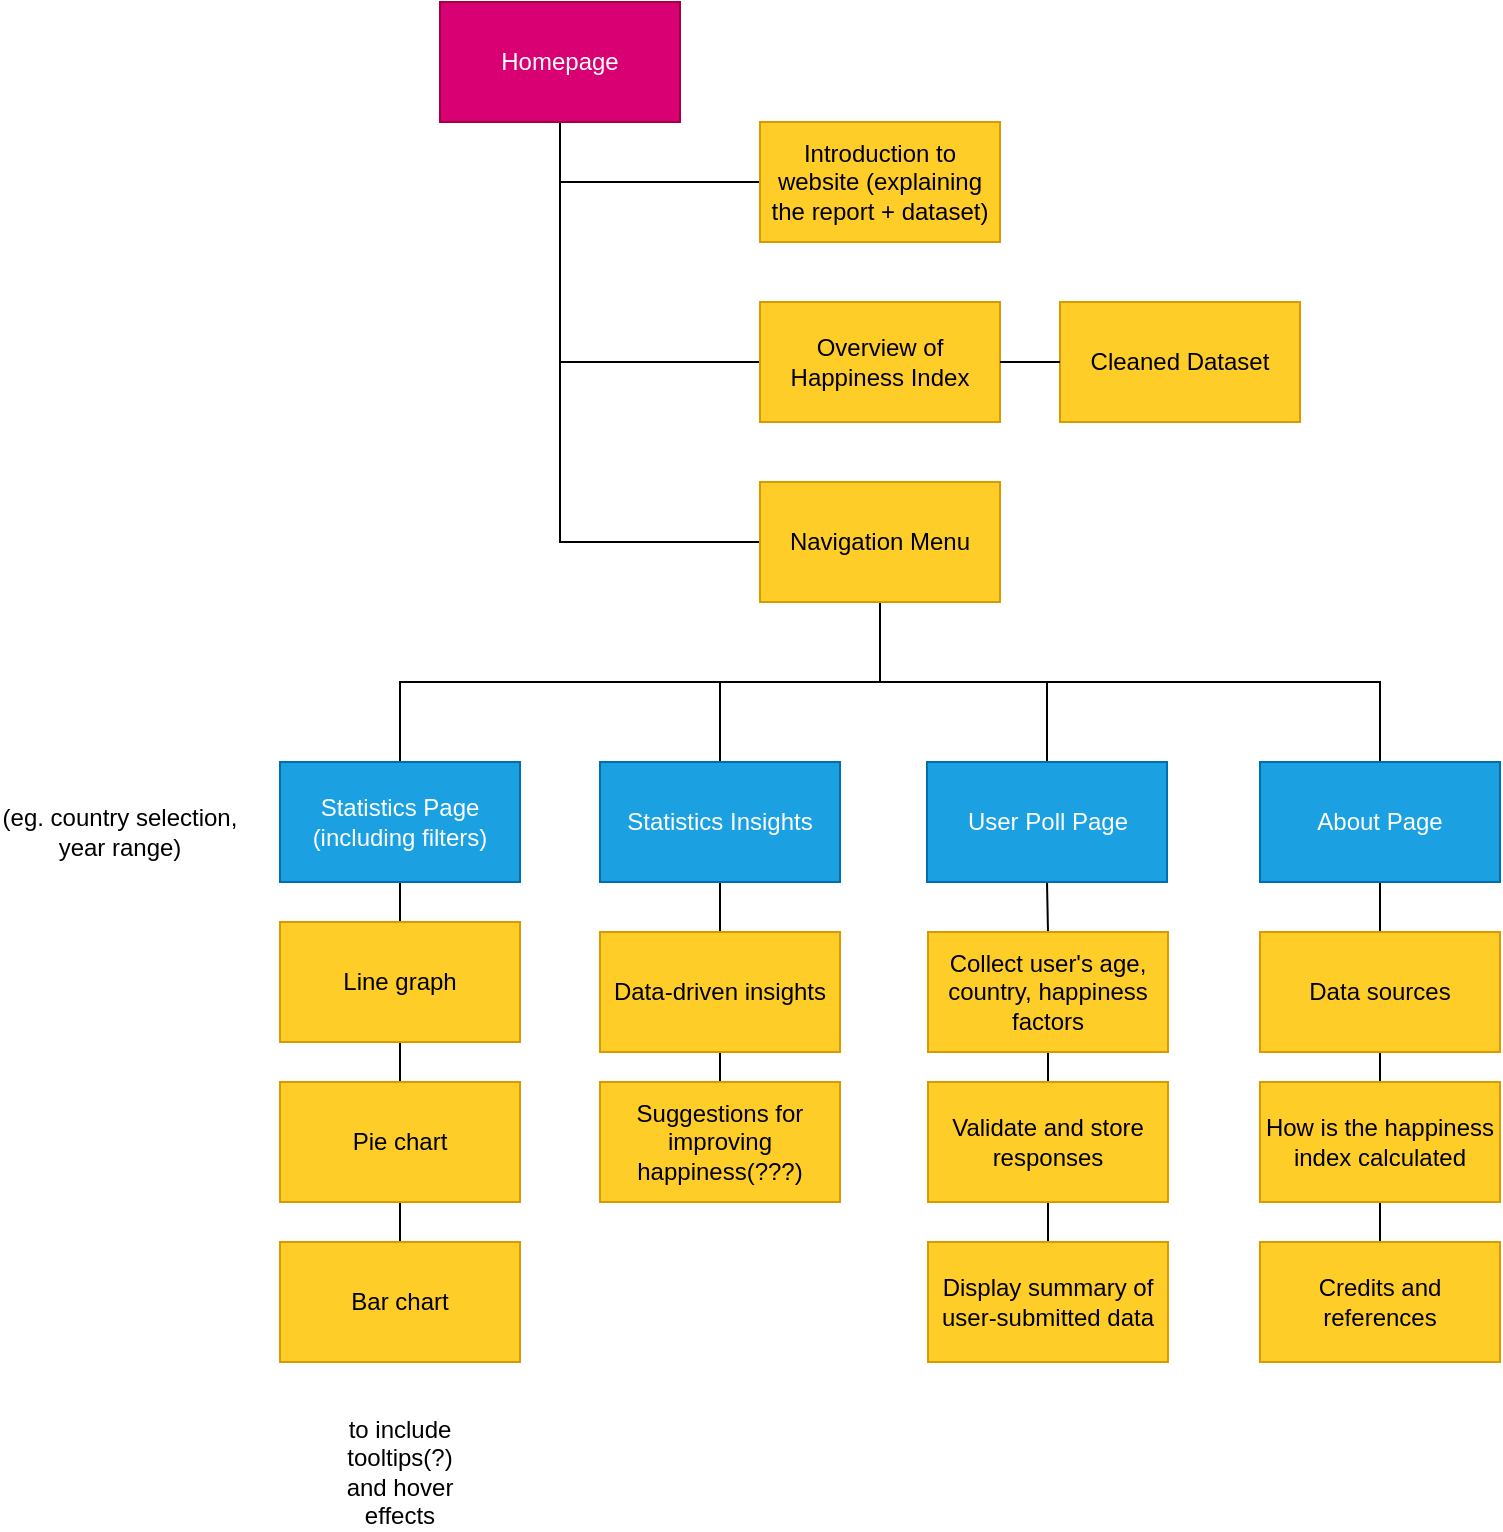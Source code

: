 <mxfile version="26.0.16">
  <diagram name="Page-1" id="4st8sco25FVayMi8mJyV">
    <mxGraphModel dx="1621" dy="446" grid="1" gridSize="10" guides="1" tooltips="1" connect="1" arrows="1" fold="1" page="1" pageScale="1" pageWidth="827" pageHeight="1169" math="0" shadow="0">
      <root>
        <mxCell id="0" />
        <mxCell id="1" parent="0" />
        <mxCell id="gaNpCZlAAqNQLPtJFYt0-14" style="edgeStyle=orthogonalEdgeStyle;rounded=0;orthogonalLoop=1;jettySize=auto;html=1;exitX=0.5;exitY=1;exitDx=0;exitDy=0;entryX=0;entryY=0.5;entryDx=0;entryDy=0;endArrow=none;startFill=0;" edge="1" parent="1" source="gaNpCZlAAqNQLPtJFYt0-1" target="gaNpCZlAAqNQLPtJFYt0-3">
          <mxGeometry relative="1" as="geometry" />
        </mxCell>
        <mxCell id="gaNpCZlAAqNQLPtJFYt0-15" style="edgeStyle=orthogonalEdgeStyle;rounded=0;orthogonalLoop=1;jettySize=auto;html=1;exitX=0.5;exitY=1;exitDx=0;exitDy=0;entryX=0;entryY=0.5;entryDx=0;entryDy=0;endArrow=none;startFill=0;" edge="1" parent="1" source="gaNpCZlAAqNQLPtJFYt0-1" target="gaNpCZlAAqNQLPtJFYt0-9">
          <mxGeometry relative="1" as="geometry" />
        </mxCell>
        <mxCell id="gaNpCZlAAqNQLPtJFYt0-16" style="edgeStyle=orthogonalEdgeStyle;rounded=0;orthogonalLoop=1;jettySize=auto;html=1;exitX=0.5;exitY=1;exitDx=0;exitDy=0;entryX=0;entryY=0.5;entryDx=0;entryDy=0;endArrow=none;startFill=0;" edge="1" parent="1" source="gaNpCZlAAqNQLPtJFYt0-1" target="gaNpCZlAAqNQLPtJFYt0-10">
          <mxGeometry relative="1" as="geometry" />
        </mxCell>
        <mxCell id="gaNpCZlAAqNQLPtJFYt0-1" value="Homepage" style="rounded=0;whiteSpace=wrap;html=1;fillColor=#d80073;strokeColor=#A50040;fontColor=#ffffff;" vertex="1" parent="1">
          <mxGeometry x="200" y="60" width="120" height="60" as="geometry" />
        </mxCell>
        <mxCell id="gaNpCZlAAqNQLPtJFYt0-3" value="Overview of Happiness Index" style="rounded=0;whiteSpace=wrap;html=1;fillColor=#ffcd28;gradientColor=none;strokeColor=#d79b00;" vertex="1" parent="1">
          <mxGeometry x="360" y="210" width="120" height="60" as="geometry" />
        </mxCell>
        <mxCell id="gaNpCZlAAqNQLPtJFYt0-9" value="Introduction to website (explaining the report + dataset)" style="rounded=0;whiteSpace=wrap;html=1;fillColor=#ffcd28;gradientColor=none;strokeColor=#d79b00;" vertex="1" parent="1">
          <mxGeometry x="360" y="120" width="120" height="60" as="geometry" />
        </mxCell>
        <mxCell id="gaNpCZlAAqNQLPtJFYt0-39" style="edgeStyle=orthogonalEdgeStyle;rounded=0;orthogonalLoop=1;jettySize=auto;html=1;exitX=0.5;exitY=1;exitDx=0;exitDy=0;entryX=0.5;entryY=0;entryDx=0;entryDy=0;endArrow=none;startFill=0;" edge="1" parent="1" source="gaNpCZlAAqNQLPtJFYt0-10" target="gaNpCZlAAqNQLPtJFYt0-19">
          <mxGeometry relative="1" as="geometry" />
        </mxCell>
        <mxCell id="gaNpCZlAAqNQLPtJFYt0-40" style="edgeStyle=orthogonalEdgeStyle;rounded=0;orthogonalLoop=1;jettySize=auto;html=1;exitX=0.5;exitY=1;exitDx=0;exitDy=0;endArrow=none;startFill=0;" edge="1" parent="1" source="gaNpCZlAAqNQLPtJFYt0-10" target="gaNpCZlAAqNQLPtJFYt0-20">
          <mxGeometry relative="1" as="geometry" />
        </mxCell>
        <mxCell id="gaNpCZlAAqNQLPtJFYt0-41" style="edgeStyle=orthogonalEdgeStyle;rounded=0;orthogonalLoop=1;jettySize=auto;html=1;exitX=0.5;exitY=1;exitDx=0;exitDy=0;endArrow=none;startFill=0;" edge="1" parent="1" source="gaNpCZlAAqNQLPtJFYt0-10" target="gaNpCZlAAqNQLPtJFYt0-21">
          <mxGeometry relative="1" as="geometry" />
        </mxCell>
        <mxCell id="gaNpCZlAAqNQLPtJFYt0-42" style="edgeStyle=orthogonalEdgeStyle;rounded=0;orthogonalLoop=1;jettySize=auto;html=1;exitX=0.5;exitY=1;exitDx=0;exitDy=0;entryX=0.5;entryY=0;entryDx=0;entryDy=0;endArrow=none;startFill=0;" edge="1" parent="1" source="gaNpCZlAAqNQLPtJFYt0-10" target="gaNpCZlAAqNQLPtJFYt0-34">
          <mxGeometry relative="1" as="geometry" />
        </mxCell>
        <mxCell id="gaNpCZlAAqNQLPtJFYt0-10" value="Navigation Menu" style="rounded=0;whiteSpace=wrap;html=1;fillColor=#ffcd28;gradientColor=none;strokeColor=#d79b00;" vertex="1" parent="1">
          <mxGeometry x="360" y="300" width="120" height="60" as="geometry" />
        </mxCell>
        <mxCell id="gaNpCZlAAqNQLPtJFYt0-17" value="Cleaned Dataset" style="rounded=0;whiteSpace=wrap;html=1;fillColor=#ffcd28;gradientColor=none;strokeColor=#d79b00;" vertex="1" parent="1">
          <mxGeometry x="510" y="210" width="120" height="60" as="geometry" />
        </mxCell>
        <mxCell id="gaNpCZlAAqNQLPtJFYt0-18" value="" style="endArrow=none;html=1;rounded=0;exitX=1;exitY=0.5;exitDx=0;exitDy=0;entryX=0;entryY=0.5;entryDx=0;entryDy=0;" edge="1" parent="1" source="gaNpCZlAAqNQLPtJFYt0-3" target="gaNpCZlAAqNQLPtJFYt0-17">
          <mxGeometry width="50" height="50" relative="1" as="geometry">
            <mxPoint x="540" y="240" as="sourcePoint" />
            <mxPoint x="590" y="190" as="targetPoint" />
          </mxGeometry>
        </mxCell>
        <mxCell id="gaNpCZlAAqNQLPtJFYt0-44" style="edgeStyle=orthogonalEdgeStyle;rounded=0;orthogonalLoop=1;jettySize=auto;html=1;exitX=0.5;exitY=1;exitDx=0;exitDy=0;entryX=0.5;entryY=0;entryDx=0;entryDy=0;endArrow=none;startFill=0;" edge="1" parent="1" source="gaNpCZlAAqNQLPtJFYt0-19" target="gaNpCZlAAqNQLPtJFYt0-22">
          <mxGeometry relative="1" as="geometry" />
        </mxCell>
        <mxCell id="gaNpCZlAAqNQLPtJFYt0-19" value="Statistics Page (including filters)" style="rounded=0;whiteSpace=wrap;html=1;fillColor=#1ba1e2;strokeColor=#006EAF;fontColor=#ffffff;" vertex="1" parent="1">
          <mxGeometry x="120" y="440" width="120" height="60" as="geometry" />
        </mxCell>
        <mxCell id="gaNpCZlAAqNQLPtJFYt0-47" style="edgeStyle=orthogonalEdgeStyle;rounded=0;orthogonalLoop=1;jettySize=auto;html=1;exitX=0.5;exitY=1;exitDx=0;exitDy=0;entryX=0.5;entryY=0;entryDx=0;entryDy=0;endArrow=none;startFill=0;" edge="1" parent="1" source="gaNpCZlAAqNQLPtJFYt0-20" target="gaNpCZlAAqNQLPtJFYt0-32">
          <mxGeometry relative="1" as="geometry" />
        </mxCell>
        <mxCell id="gaNpCZlAAqNQLPtJFYt0-20" value="Statistics Insights" style="rounded=0;whiteSpace=wrap;html=1;fillColor=#1ba1e2;fontColor=#ffffff;strokeColor=#006EAF;" vertex="1" parent="1">
          <mxGeometry x="280" y="440" width="120" height="60" as="geometry" />
        </mxCell>
        <mxCell id="gaNpCZlAAqNQLPtJFYt0-50" style="edgeStyle=orthogonalEdgeStyle;rounded=0;orthogonalLoop=1;jettySize=auto;html=1;exitX=0.5;exitY=1;exitDx=0;exitDy=0;entryX=0.5;entryY=0;entryDx=0;entryDy=0;endArrow=none;startFill=0;" edge="1" parent="1" source="gaNpCZlAAqNQLPtJFYt0-21" target="gaNpCZlAAqNQLPtJFYt0-29">
          <mxGeometry relative="1" as="geometry" />
        </mxCell>
        <mxCell id="gaNpCZlAAqNQLPtJFYt0-21" value="User Poll Page" style="rounded=0;whiteSpace=wrap;html=1;fillColor=#1ba1e2;fontColor=#ffffff;strokeColor=#006EAF;" vertex="1" parent="1">
          <mxGeometry x="443.5" y="440" width="120" height="60" as="geometry" />
        </mxCell>
        <mxCell id="gaNpCZlAAqNQLPtJFYt0-45" style="edgeStyle=orthogonalEdgeStyle;rounded=0;orthogonalLoop=1;jettySize=auto;html=1;exitX=0.5;exitY=1;exitDx=0;exitDy=0;entryX=0.5;entryY=0;entryDx=0;entryDy=0;endArrow=none;startFill=0;" edge="1" parent="1" source="gaNpCZlAAqNQLPtJFYt0-22" target="gaNpCZlAAqNQLPtJFYt0-23">
          <mxGeometry relative="1" as="geometry" />
        </mxCell>
        <mxCell id="gaNpCZlAAqNQLPtJFYt0-22" value="Line graph" style="rounded=0;whiteSpace=wrap;html=1;fillColor=#ffcd28;strokeColor=#d79b00;gradientColor=none;" vertex="1" parent="1">
          <mxGeometry x="120" y="520" width="120" height="60" as="geometry" />
        </mxCell>
        <mxCell id="gaNpCZlAAqNQLPtJFYt0-46" style="edgeStyle=orthogonalEdgeStyle;rounded=0;orthogonalLoop=1;jettySize=auto;html=1;exitX=0.5;exitY=1;exitDx=0;exitDy=0;entryX=0.5;entryY=0;entryDx=0;entryDy=0;endArrow=none;startFill=0;" edge="1" parent="1" source="gaNpCZlAAqNQLPtJFYt0-23" target="gaNpCZlAAqNQLPtJFYt0-24">
          <mxGeometry relative="1" as="geometry" />
        </mxCell>
        <mxCell id="gaNpCZlAAqNQLPtJFYt0-23" value="Pie chart" style="rounded=0;whiteSpace=wrap;html=1;fillColor=#ffcd28;gradientColor=none;strokeColor=#d79b00;" vertex="1" parent="1">
          <mxGeometry x="120" y="600" width="120" height="60" as="geometry" />
        </mxCell>
        <mxCell id="gaNpCZlAAqNQLPtJFYt0-24" value="Bar chart" style="rounded=0;whiteSpace=wrap;html=1;fillColor=#ffcd28;gradientColor=none;strokeColor=#d79b00;" vertex="1" parent="1">
          <mxGeometry x="120" y="680" width="120" height="60" as="geometry" />
        </mxCell>
        <mxCell id="gaNpCZlAAqNQLPtJFYt0-26" value="to include tooltips(?) and hover effects" style="text;strokeColor=none;align=center;fillColor=none;html=1;verticalAlign=middle;whiteSpace=wrap;rounded=0;" vertex="1" parent="1">
          <mxGeometry x="150" y="780" width="60" height="30" as="geometry" />
        </mxCell>
        <mxCell id="gaNpCZlAAqNQLPtJFYt0-28" value="(eg. country selection, year range)" style="text;strokeColor=none;align=center;fillColor=none;html=1;verticalAlign=middle;whiteSpace=wrap;rounded=0;" vertex="1" parent="1">
          <mxGeometry x="-20" y="460" width="120" height="30" as="geometry" />
        </mxCell>
        <mxCell id="gaNpCZlAAqNQLPtJFYt0-51" style="edgeStyle=orthogonalEdgeStyle;rounded=0;orthogonalLoop=1;jettySize=auto;html=1;exitX=0.5;exitY=1;exitDx=0;exitDy=0;entryX=0.5;entryY=0;entryDx=0;entryDy=0;endArrow=none;startFill=0;" edge="1" parent="1" source="gaNpCZlAAqNQLPtJFYt0-29" target="gaNpCZlAAqNQLPtJFYt0-30">
          <mxGeometry relative="1" as="geometry" />
        </mxCell>
        <mxCell id="gaNpCZlAAqNQLPtJFYt0-29" value="Collect user&#39;s age, country, happiness factors" style="rounded=0;whiteSpace=wrap;html=1;fillColor=#ffcd28;gradientColor=none;strokeColor=#d79b00;" vertex="1" parent="1">
          <mxGeometry x="444" y="525" width="120" height="60" as="geometry" />
        </mxCell>
        <mxCell id="gaNpCZlAAqNQLPtJFYt0-52" style="edgeStyle=orthogonalEdgeStyle;rounded=0;orthogonalLoop=1;jettySize=auto;html=1;exitX=0.5;exitY=1;exitDx=0;exitDy=0;entryX=0.5;entryY=0;entryDx=0;entryDy=0;endArrow=none;startFill=0;" edge="1" parent="1" source="gaNpCZlAAqNQLPtJFYt0-30" target="gaNpCZlAAqNQLPtJFYt0-31">
          <mxGeometry relative="1" as="geometry" />
        </mxCell>
        <mxCell id="gaNpCZlAAqNQLPtJFYt0-30" value="Validate and store responses" style="rounded=0;whiteSpace=wrap;html=1;fillColor=#ffcd28;gradientColor=none;strokeColor=#d79b00;" vertex="1" parent="1">
          <mxGeometry x="444" y="600" width="120" height="60" as="geometry" />
        </mxCell>
        <mxCell id="gaNpCZlAAqNQLPtJFYt0-31" value="Display summary of user-submitted data" style="rounded=0;whiteSpace=wrap;html=1;fillColor=#ffcd28;gradientColor=none;strokeColor=#d79b00;" vertex="1" parent="1">
          <mxGeometry x="444" y="680" width="120" height="60" as="geometry" />
        </mxCell>
        <mxCell id="gaNpCZlAAqNQLPtJFYt0-48" style="edgeStyle=orthogonalEdgeStyle;rounded=0;orthogonalLoop=1;jettySize=auto;html=1;exitX=0.5;exitY=1;exitDx=0;exitDy=0;entryX=0.5;entryY=0;entryDx=0;entryDy=0;endArrow=none;startFill=0;" edge="1" parent="1" source="gaNpCZlAAqNQLPtJFYt0-32" target="gaNpCZlAAqNQLPtJFYt0-33">
          <mxGeometry relative="1" as="geometry" />
        </mxCell>
        <mxCell id="gaNpCZlAAqNQLPtJFYt0-32" value="Data-driven insights" style="rounded=0;whiteSpace=wrap;html=1;fillColor=#ffcd28;gradientColor=none;strokeColor=#d79b00;" vertex="1" parent="1">
          <mxGeometry x="280" y="525" width="120" height="60" as="geometry" />
        </mxCell>
        <mxCell id="gaNpCZlAAqNQLPtJFYt0-33" value="Suggestions for improving happiness(???)" style="rounded=0;whiteSpace=wrap;html=1;fillColor=#ffcd28;gradientColor=none;strokeColor=#d79b00;" vertex="1" parent="1">
          <mxGeometry x="280" y="600" width="120" height="60" as="geometry" />
        </mxCell>
        <mxCell id="gaNpCZlAAqNQLPtJFYt0-53" style="edgeStyle=orthogonalEdgeStyle;rounded=0;orthogonalLoop=1;jettySize=auto;html=1;exitX=0.5;exitY=1;exitDx=0;exitDy=0;entryX=0.5;entryY=0;entryDx=0;entryDy=0;endArrow=none;startFill=0;" edge="1" parent="1" source="gaNpCZlAAqNQLPtJFYt0-34" target="gaNpCZlAAqNQLPtJFYt0-35">
          <mxGeometry relative="1" as="geometry" />
        </mxCell>
        <mxCell id="gaNpCZlAAqNQLPtJFYt0-34" value="About Page" style="rounded=0;whiteSpace=wrap;html=1;fillColor=#1ba1e2;fontColor=#ffffff;strokeColor=#006EAF;" vertex="1" parent="1">
          <mxGeometry x="610" y="440" width="120" height="60" as="geometry" />
        </mxCell>
        <mxCell id="gaNpCZlAAqNQLPtJFYt0-54" style="edgeStyle=orthogonalEdgeStyle;rounded=0;orthogonalLoop=1;jettySize=auto;html=1;exitX=0.5;exitY=1;exitDx=0;exitDy=0;entryX=0.5;entryY=0;entryDx=0;entryDy=0;endArrow=none;startFill=0;" edge="1" parent="1" source="gaNpCZlAAqNQLPtJFYt0-35" target="gaNpCZlAAqNQLPtJFYt0-36">
          <mxGeometry relative="1" as="geometry" />
        </mxCell>
        <mxCell id="gaNpCZlAAqNQLPtJFYt0-35" value="Data sources" style="rounded=0;whiteSpace=wrap;html=1;fillColor=#ffcd28;gradientColor=none;strokeColor=#d79b00;" vertex="1" parent="1">
          <mxGeometry x="610" y="525" width="120" height="60" as="geometry" />
        </mxCell>
        <mxCell id="gaNpCZlAAqNQLPtJFYt0-55" style="edgeStyle=orthogonalEdgeStyle;rounded=0;orthogonalLoop=1;jettySize=auto;html=1;exitX=0.5;exitY=1;exitDx=0;exitDy=0;entryX=0.5;entryY=0;entryDx=0;entryDy=0;endArrow=none;startFill=0;" edge="1" parent="1" source="gaNpCZlAAqNQLPtJFYt0-36" target="gaNpCZlAAqNQLPtJFYt0-37">
          <mxGeometry relative="1" as="geometry" />
        </mxCell>
        <mxCell id="gaNpCZlAAqNQLPtJFYt0-36" value="How is the happiness index calculated" style="rounded=0;whiteSpace=wrap;html=1;fillColor=#ffcd28;gradientColor=none;strokeColor=#d79b00;" vertex="1" parent="1">
          <mxGeometry x="610" y="600" width="120" height="60" as="geometry" />
        </mxCell>
        <mxCell id="gaNpCZlAAqNQLPtJFYt0-37" value="Credits and references" style="rounded=0;whiteSpace=wrap;html=1;fillColor=#ffcd28;gradientColor=none;strokeColor=#d79b00;" vertex="1" parent="1">
          <mxGeometry x="610" y="680" width="120" height="60" as="geometry" />
        </mxCell>
      </root>
    </mxGraphModel>
  </diagram>
</mxfile>
